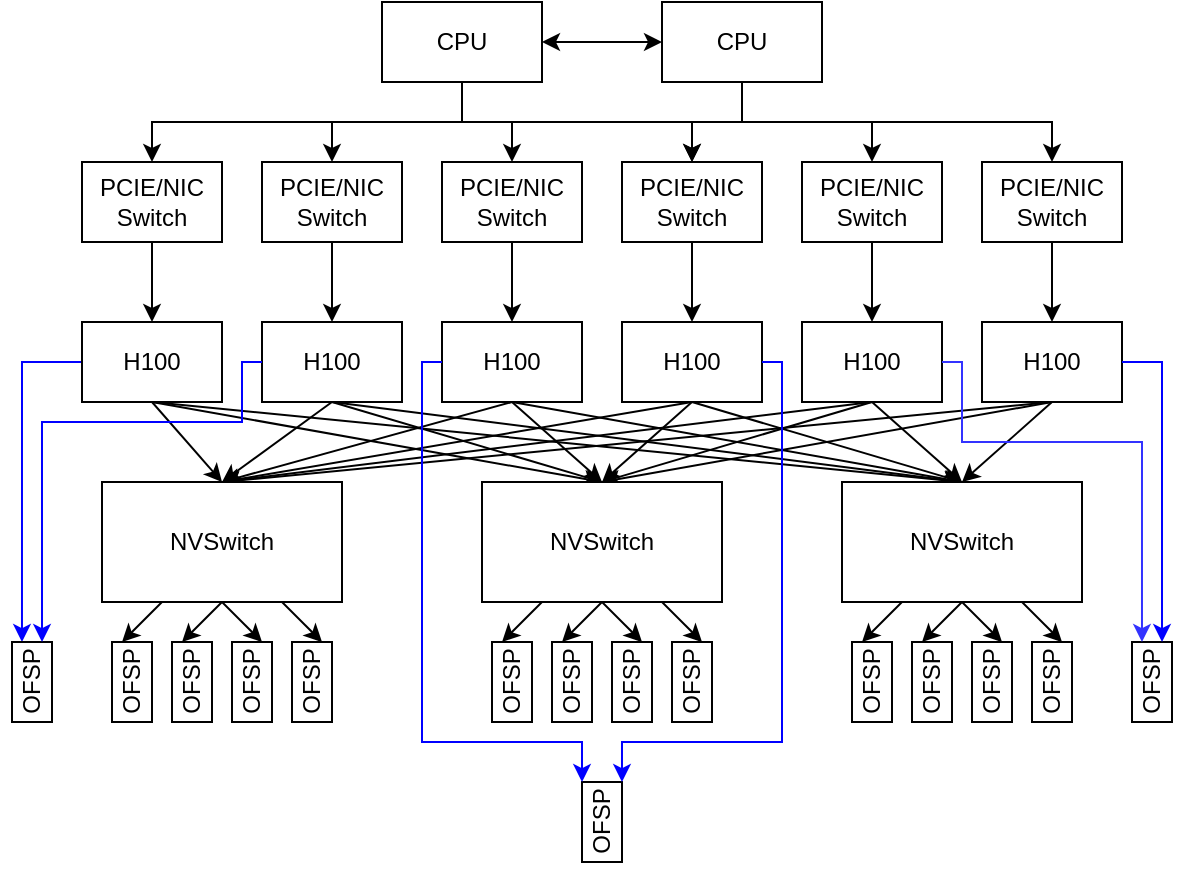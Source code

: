 <mxfile version="24.3.1" type="device">
  <diagram name="Page-1" id="qvo-rY45XQ5v4URndQzI">
    <mxGraphModel dx="1180" dy="452" grid="1" gridSize="10" guides="1" tooltips="1" connect="1" arrows="1" fold="1" page="1" pageScale="1" pageWidth="850" pageHeight="1100" math="0" shadow="0">
      <root>
        <mxCell id="0" />
        <mxCell id="1" parent="0" />
        <mxCell id="9zuOswauZrqL41sB7HYH-30" style="edgeStyle=orthogonalEdgeStyle;rounded=0;orthogonalLoop=1;jettySize=auto;html=1;exitX=1;exitY=0.5;exitDx=0;exitDy=0;startArrow=classic;startFill=1;" edge="1" parent="1" source="9zuOswauZrqL41sB7HYH-2" target="9zuOswauZrqL41sB7HYH-3">
          <mxGeometry relative="1" as="geometry" />
        </mxCell>
        <mxCell id="9zuOswauZrqL41sB7HYH-31" style="edgeStyle=orthogonalEdgeStyle;rounded=0;orthogonalLoop=1;jettySize=auto;html=1;exitX=0.5;exitY=1;exitDx=0;exitDy=0;entryX=0.5;entryY=0;entryDx=0;entryDy=0;" edge="1" parent="1" source="9zuOswauZrqL41sB7HYH-2" target="9zuOswauZrqL41sB7HYH-5">
          <mxGeometry relative="1" as="geometry" />
        </mxCell>
        <mxCell id="9zuOswauZrqL41sB7HYH-32" style="edgeStyle=orthogonalEdgeStyle;rounded=0;orthogonalLoop=1;jettySize=auto;html=1;exitX=0.5;exitY=1;exitDx=0;exitDy=0;entryX=0.5;entryY=0;entryDx=0;entryDy=0;" edge="1" parent="1" source="9zuOswauZrqL41sB7HYH-2" target="9zuOswauZrqL41sB7HYH-6">
          <mxGeometry relative="1" as="geometry" />
        </mxCell>
        <mxCell id="9zuOswauZrqL41sB7HYH-33" style="edgeStyle=orthogonalEdgeStyle;rounded=0;orthogonalLoop=1;jettySize=auto;html=1;exitX=0.5;exitY=1;exitDx=0;exitDy=0;entryX=0.5;entryY=0;entryDx=0;entryDy=0;" edge="1" parent="1" source="9zuOswauZrqL41sB7HYH-2" target="9zuOswauZrqL41sB7HYH-7">
          <mxGeometry relative="1" as="geometry" />
        </mxCell>
        <mxCell id="9zuOswauZrqL41sB7HYH-34" style="edgeStyle=orthogonalEdgeStyle;rounded=0;orthogonalLoop=1;jettySize=auto;html=1;exitX=0.5;exitY=1;exitDx=0;exitDy=0;entryX=0.5;entryY=0;entryDx=0;entryDy=0;" edge="1" parent="1" source="9zuOswauZrqL41sB7HYH-2" target="9zuOswauZrqL41sB7HYH-8">
          <mxGeometry relative="1" as="geometry" />
        </mxCell>
        <mxCell id="9zuOswauZrqL41sB7HYH-35" style="edgeStyle=orthogonalEdgeStyle;rounded=0;orthogonalLoop=1;jettySize=auto;html=1;exitX=0.5;exitY=1;exitDx=0;exitDy=0;entryX=0.5;entryY=0;entryDx=0;entryDy=0;" edge="1" parent="1" source="9zuOswauZrqL41sB7HYH-2" target="9zuOswauZrqL41sB7HYH-9">
          <mxGeometry relative="1" as="geometry" />
        </mxCell>
        <mxCell id="9zuOswauZrqL41sB7HYH-36" style="edgeStyle=orthogonalEdgeStyle;rounded=0;orthogonalLoop=1;jettySize=auto;html=1;exitX=0.5;exitY=1;exitDx=0;exitDy=0;entryX=0.5;entryY=0;entryDx=0;entryDy=0;" edge="1" parent="1" source="9zuOswauZrqL41sB7HYH-2" target="9zuOswauZrqL41sB7HYH-10">
          <mxGeometry relative="1" as="geometry" />
        </mxCell>
        <mxCell id="9zuOswauZrqL41sB7HYH-2" value="CPU" style="rounded=0;whiteSpace=wrap;html=1;" vertex="1" parent="1">
          <mxGeometry x="200" y="360" width="80" height="40" as="geometry" />
        </mxCell>
        <mxCell id="9zuOswauZrqL41sB7HYH-37" style="edgeStyle=orthogonalEdgeStyle;rounded=0;orthogonalLoop=1;jettySize=auto;html=1;exitX=0.5;exitY=1;exitDx=0;exitDy=0;entryX=0.5;entryY=0;entryDx=0;entryDy=0;" edge="1" parent="1" source="9zuOswauZrqL41sB7HYH-3" target="9zuOswauZrqL41sB7HYH-8">
          <mxGeometry relative="1" as="geometry" />
        </mxCell>
        <mxCell id="9zuOswauZrqL41sB7HYH-3" value="CPU" style="rounded=0;whiteSpace=wrap;html=1;" vertex="1" parent="1">
          <mxGeometry x="340" y="360" width="80" height="40" as="geometry" />
        </mxCell>
        <mxCell id="9zuOswauZrqL41sB7HYH-23" style="edgeStyle=orthogonalEdgeStyle;rounded=0;orthogonalLoop=1;jettySize=auto;html=1;exitX=0.5;exitY=1;exitDx=0;exitDy=0;entryX=0.5;entryY=0;entryDx=0;entryDy=0;" edge="1" parent="1" source="9zuOswauZrqL41sB7HYH-5" target="9zuOswauZrqL41sB7HYH-17">
          <mxGeometry relative="1" as="geometry" />
        </mxCell>
        <mxCell id="9zuOswauZrqL41sB7HYH-5" value="&lt;div&gt;PCIE/NIC&lt;/div&gt;&lt;div&gt;Switch&lt;br&gt;&lt;/div&gt;" style="rounded=0;whiteSpace=wrap;html=1;" vertex="1" parent="1">
          <mxGeometry x="50" y="440" width="70" height="40" as="geometry" />
        </mxCell>
        <mxCell id="9zuOswauZrqL41sB7HYH-24" style="edgeStyle=orthogonalEdgeStyle;rounded=0;orthogonalLoop=1;jettySize=auto;html=1;exitX=0.5;exitY=1;exitDx=0;exitDy=0;entryX=0.5;entryY=0;entryDx=0;entryDy=0;" edge="1" parent="1" source="9zuOswauZrqL41sB7HYH-6" target="9zuOswauZrqL41sB7HYH-18">
          <mxGeometry relative="1" as="geometry" />
        </mxCell>
        <mxCell id="9zuOswauZrqL41sB7HYH-6" value="&lt;div&gt;PCIE/NIC&lt;/div&gt;&lt;div&gt;Switch&lt;br&gt;&lt;/div&gt;" style="rounded=0;whiteSpace=wrap;html=1;" vertex="1" parent="1">
          <mxGeometry x="140" y="440" width="70" height="40" as="geometry" />
        </mxCell>
        <mxCell id="9zuOswauZrqL41sB7HYH-25" style="edgeStyle=orthogonalEdgeStyle;rounded=0;orthogonalLoop=1;jettySize=auto;html=1;exitX=0.5;exitY=1;exitDx=0;exitDy=0;entryX=0.5;entryY=0;entryDx=0;entryDy=0;" edge="1" parent="1" source="9zuOswauZrqL41sB7HYH-7" target="9zuOswauZrqL41sB7HYH-19">
          <mxGeometry relative="1" as="geometry" />
        </mxCell>
        <mxCell id="9zuOswauZrqL41sB7HYH-7" value="&lt;div&gt;PCIE/NIC&lt;/div&gt;&lt;div&gt;Switch&lt;br&gt;&lt;/div&gt;" style="rounded=0;whiteSpace=wrap;html=1;" vertex="1" parent="1">
          <mxGeometry x="230" y="440" width="70" height="40" as="geometry" />
        </mxCell>
        <mxCell id="9zuOswauZrqL41sB7HYH-26" style="edgeStyle=orthogonalEdgeStyle;rounded=0;orthogonalLoop=1;jettySize=auto;html=1;exitX=0.5;exitY=1;exitDx=0;exitDy=0;entryX=0.5;entryY=0;entryDx=0;entryDy=0;" edge="1" parent="1" source="9zuOswauZrqL41sB7HYH-8" target="9zuOswauZrqL41sB7HYH-20">
          <mxGeometry relative="1" as="geometry" />
        </mxCell>
        <mxCell id="9zuOswauZrqL41sB7HYH-8" value="&lt;div&gt;PCIE/NIC&lt;/div&gt;&lt;div&gt;Switch&lt;br&gt;&lt;/div&gt;" style="rounded=0;whiteSpace=wrap;html=1;" vertex="1" parent="1">
          <mxGeometry x="320" y="440" width="70" height="40" as="geometry" />
        </mxCell>
        <mxCell id="9zuOswauZrqL41sB7HYH-28" style="edgeStyle=orthogonalEdgeStyle;rounded=0;orthogonalLoop=1;jettySize=auto;html=1;exitX=0.5;exitY=1;exitDx=0;exitDy=0;entryX=0.5;entryY=0;entryDx=0;entryDy=0;" edge="1" parent="1" source="9zuOswauZrqL41sB7HYH-9" target="9zuOswauZrqL41sB7HYH-21">
          <mxGeometry relative="1" as="geometry" />
        </mxCell>
        <mxCell id="9zuOswauZrqL41sB7HYH-9" value="&lt;div&gt;PCIE/NIC&lt;/div&gt;&lt;div&gt;Switch&lt;br&gt;&lt;/div&gt;" style="rounded=0;whiteSpace=wrap;html=1;" vertex="1" parent="1">
          <mxGeometry x="410" y="440" width="70" height="40" as="geometry" />
        </mxCell>
        <mxCell id="9zuOswauZrqL41sB7HYH-29" style="edgeStyle=orthogonalEdgeStyle;rounded=0;orthogonalLoop=1;jettySize=auto;html=1;exitX=0.5;exitY=1;exitDx=0;exitDy=0;entryX=0.5;entryY=0;entryDx=0;entryDy=0;" edge="1" parent="1" source="9zuOswauZrqL41sB7HYH-10" target="9zuOswauZrqL41sB7HYH-22">
          <mxGeometry relative="1" as="geometry" />
        </mxCell>
        <mxCell id="9zuOswauZrqL41sB7HYH-10" value="&lt;div&gt;PCIE/NIC&lt;/div&gt;&lt;div&gt;Switch&lt;br&gt;&lt;/div&gt;" style="rounded=0;whiteSpace=wrap;html=1;" vertex="1" parent="1">
          <mxGeometry x="500" y="440" width="70" height="40" as="geometry" />
        </mxCell>
        <mxCell id="9zuOswauZrqL41sB7HYH-43" style="rounded=0;orthogonalLoop=1;jettySize=auto;html=1;exitX=0.5;exitY=1;exitDx=0;exitDy=0;entryX=0.5;entryY=0;entryDx=0;entryDy=0;" edge="1" parent="1" source="9zuOswauZrqL41sB7HYH-17" target="9zuOswauZrqL41sB7HYH-38">
          <mxGeometry relative="1" as="geometry" />
        </mxCell>
        <mxCell id="9zuOswauZrqL41sB7HYH-44" style="rounded=0;orthogonalLoop=1;jettySize=auto;html=1;exitX=0.5;exitY=1;exitDx=0;exitDy=0;entryX=0.5;entryY=0;entryDx=0;entryDy=0;" edge="1" parent="1" source="9zuOswauZrqL41sB7HYH-17" target="9zuOswauZrqL41sB7HYH-42">
          <mxGeometry relative="1" as="geometry" />
        </mxCell>
        <mxCell id="9zuOswauZrqL41sB7HYH-45" style="rounded=0;orthogonalLoop=1;jettySize=auto;html=1;exitX=0.5;exitY=1;exitDx=0;exitDy=0;entryX=0.5;entryY=0;entryDx=0;entryDy=0;" edge="1" parent="1" source="9zuOswauZrqL41sB7HYH-17" target="9zuOswauZrqL41sB7HYH-41">
          <mxGeometry relative="1" as="geometry" />
        </mxCell>
        <mxCell id="9zuOswauZrqL41sB7HYH-85" style="edgeStyle=orthogonalEdgeStyle;rounded=0;orthogonalLoop=1;jettySize=auto;html=1;exitX=0;exitY=0.5;exitDx=0;exitDy=0;entryX=0.833;entryY=0.333;entryDx=0;entryDy=0;entryPerimeter=0;strokeColor=#0000FF;" edge="1" parent="1" source="9zuOswauZrqL41sB7HYH-17" target="9zuOswauZrqL41sB7HYH-62">
          <mxGeometry relative="1" as="geometry" />
        </mxCell>
        <mxCell id="9zuOswauZrqL41sB7HYH-17" value="H100" style="rounded=0;whiteSpace=wrap;html=1;" vertex="1" parent="1">
          <mxGeometry x="50" y="520" width="70" height="40" as="geometry" />
        </mxCell>
        <mxCell id="9zuOswauZrqL41sB7HYH-46" style="edgeStyle=none;rounded=0;orthogonalLoop=1;jettySize=auto;html=1;exitX=0.5;exitY=1;exitDx=0;exitDy=0;entryX=0.5;entryY=0;entryDx=0;entryDy=0;" edge="1" parent="1" source="9zuOswauZrqL41sB7HYH-18" target="9zuOswauZrqL41sB7HYH-42">
          <mxGeometry relative="1" as="geometry" />
        </mxCell>
        <mxCell id="9zuOswauZrqL41sB7HYH-47" style="edgeStyle=none;rounded=0;orthogonalLoop=1;jettySize=auto;html=1;exitX=0.5;exitY=1;exitDx=0;exitDy=0;entryX=0.5;entryY=0;entryDx=0;entryDy=0;" edge="1" parent="1" source="9zuOswauZrqL41sB7HYH-18" target="9zuOswauZrqL41sB7HYH-38">
          <mxGeometry relative="1" as="geometry" />
        </mxCell>
        <mxCell id="9zuOswauZrqL41sB7HYH-48" style="edgeStyle=none;rounded=0;orthogonalLoop=1;jettySize=auto;html=1;exitX=0.5;exitY=1;exitDx=0;exitDy=0;entryX=0.5;entryY=0;entryDx=0;entryDy=0;" edge="1" parent="1" source="9zuOswauZrqL41sB7HYH-18" target="9zuOswauZrqL41sB7HYH-41">
          <mxGeometry relative="1" as="geometry" />
        </mxCell>
        <mxCell id="9zuOswauZrqL41sB7HYH-18" value="H100" style="rounded=0;whiteSpace=wrap;html=1;" vertex="1" parent="1">
          <mxGeometry x="140" y="520" width="70" height="40" as="geometry" />
        </mxCell>
        <mxCell id="9zuOswauZrqL41sB7HYH-49" style="edgeStyle=none;rounded=0;orthogonalLoop=1;jettySize=auto;html=1;exitX=0.5;exitY=1;exitDx=0;exitDy=0;entryX=0.5;entryY=0;entryDx=0;entryDy=0;" edge="1" parent="1" source="9zuOswauZrqL41sB7HYH-19" target="9zuOswauZrqL41sB7HYH-42">
          <mxGeometry relative="1" as="geometry" />
        </mxCell>
        <mxCell id="9zuOswauZrqL41sB7HYH-50" style="edgeStyle=none;rounded=0;orthogonalLoop=1;jettySize=auto;html=1;exitX=0.5;exitY=1;exitDx=0;exitDy=0;entryX=0.5;entryY=0;entryDx=0;entryDy=0;" edge="1" parent="1" source="9zuOswauZrqL41sB7HYH-19" target="9zuOswauZrqL41sB7HYH-38">
          <mxGeometry relative="1" as="geometry" />
        </mxCell>
        <mxCell id="9zuOswauZrqL41sB7HYH-51" style="edgeStyle=none;rounded=0;orthogonalLoop=1;jettySize=auto;html=1;exitX=0.5;exitY=1;exitDx=0;exitDy=0;entryX=0.5;entryY=0;entryDx=0;entryDy=0;" edge="1" parent="1" source="9zuOswauZrqL41sB7HYH-19" target="9zuOswauZrqL41sB7HYH-41">
          <mxGeometry relative="1" as="geometry" />
        </mxCell>
        <mxCell id="9zuOswauZrqL41sB7HYH-19" value="H100" style="rounded=0;whiteSpace=wrap;html=1;" vertex="1" parent="1">
          <mxGeometry x="230" y="520" width="70" height="40" as="geometry" />
        </mxCell>
        <mxCell id="9zuOswauZrqL41sB7HYH-52" style="edgeStyle=none;rounded=0;orthogonalLoop=1;jettySize=auto;html=1;exitX=0.5;exitY=1;exitDx=0;exitDy=0;" edge="1" parent="1" source="9zuOswauZrqL41sB7HYH-20">
          <mxGeometry relative="1" as="geometry">
            <mxPoint x="120" y="600" as="targetPoint" />
          </mxGeometry>
        </mxCell>
        <mxCell id="9zuOswauZrqL41sB7HYH-53" style="edgeStyle=none;rounded=0;orthogonalLoop=1;jettySize=auto;html=1;exitX=0.5;exitY=1;exitDx=0;exitDy=0;entryX=0.5;entryY=0;entryDx=0;entryDy=0;" edge="1" parent="1" source="9zuOswauZrqL41sB7HYH-20" target="9zuOswauZrqL41sB7HYH-38">
          <mxGeometry relative="1" as="geometry" />
        </mxCell>
        <mxCell id="9zuOswauZrqL41sB7HYH-54" style="edgeStyle=none;rounded=0;orthogonalLoop=1;jettySize=auto;html=1;exitX=0.5;exitY=1;exitDx=0;exitDy=0;entryX=0.5;entryY=0;entryDx=0;entryDy=0;" edge="1" parent="1" source="9zuOswauZrqL41sB7HYH-20" target="9zuOswauZrqL41sB7HYH-41">
          <mxGeometry relative="1" as="geometry" />
        </mxCell>
        <mxCell id="9zuOswauZrqL41sB7HYH-20" value="H100" style="rounded=0;whiteSpace=wrap;html=1;" vertex="1" parent="1">
          <mxGeometry x="320" y="520" width="70" height="40" as="geometry" />
        </mxCell>
        <mxCell id="9zuOswauZrqL41sB7HYH-55" style="edgeStyle=none;rounded=0;orthogonalLoop=1;jettySize=auto;html=1;exitX=0.5;exitY=1;exitDx=0;exitDy=0;entryX=0.5;entryY=0;entryDx=0;entryDy=0;" edge="1" parent="1" source="9zuOswauZrqL41sB7HYH-21" target="9zuOswauZrqL41sB7HYH-42">
          <mxGeometry relative="1" as="geometry" />
        </mxCell>
        <mxCell id="9zuOswauZrqL41sB7HYH-56" style="edgeStyle=none;rounded=0;orthogonalLoop=1;jettySize=auto;html=1;exitX=0.5;exitY=1;exitDx=0;exitDy=0;entryX=0.5;entryY=0;entryDx=0;entryDy=0;" edge="1" parent="1" source="9zuOswauZrqL41sB7HYH-21" target="9zuOswauZrqL41sB7HYH-38">
          <mxGeometry relative="1" as="geometry" />
        </mxCell>
        <mxCell id="9zuOswauZrqL41sB7HYH-57" style="edgeStyle=none;rounded=0;orthogonalLoop=1;jettySize=auto;html=1;exitX=0.5;exitY=1;exitDx=0;exitDy=0;entryX=0.5;entryY=0;entryDx=0;entryDy=0;" edge="1" parent="1" source="9zuOswauZrqL41sB7HYH-21" target="9zuOswauZrqL41sB7HYH-41">
          <mxGeometry relative="1" as="geometry" />
        </mxCell>
        <mxCell id="9zuOswauZrqL41sB7HYH-21" value="H100" style="rounded=0;whiteSpace=wrap;html=1;" vertex="1" parent="1">
          <mxGeometry x="410" y="520" width="70" height="40" as="geometry" />
        </mxCell>
        <mxCell id="9zuOswauZrqL41sB7HYH-58" style="edgeStyle=none;rounded=0;orthogonalLoop=1;jettySize=auto;html=1;exitX=0.5;exitY=1;exitDx=0;exitDy=0;entryX=0.5;entryY=0;entryDx=0;entryDy=0;" edge="1" parent="1" source="9zuOswauZrqL41sB7HYH-22" target="9zuOswauZrqL41sB7HYH-42">
          <mxGeometry relative="1" as="geometry" />
        </mxCell>
        <mxCell id="9zuOswauZrqL41sB7HYH-59" style="edgeStyle=none;rounded=0;orthogonalLoop=1;jettySize=auto;html=1;exitX=0.5;exitY=1;exitDx=0;exitDy=0;entryX=0.5;entryY=0;entryDx=0;entryDy=0;" edge="1" parent="1" source="9zuOswauZrqL41sB7HYH-22" target="9zuOswauZrqL41sB7HYH-38">
          <mxGeometry relative="1" as="geometry" />
        </mxCell>
        <mxCell id="9zuOswauZrqL41sB7HYH-60" style="edgeStyle=none;rounded=0;orthogonalLoop=1;jettySize=auto;html=1;exitX=0.5;exitY=1;exitDx=0;exitDy=0;entryX=0.5;entryY=0;entryDx=0;entryDy=0;" edge="1" parent="1" source="9zuOswauZrqL41sB7HYH-22" target="9zuOswauZrqL41sB7HYH-41">
          <mxGeometry relative="1" as="geometry" />
        </mxCell>
        <mxCell id="9zuOswauZrqL41sB7HYH-22" value="H100" style="rounded=0;whiteSpace=wrap;html=1;" vertex="1" parent="1">
          <mxGeometry x="500" y="520" width="70" height="40" as="geometry" />
        </mxCell>
        <mxCell id="9zuOswauZrqL41sB7HYH-38" value="NVSwitch" style="rounded=0;whiteSpace=wrap;html=1;" vertex="1" parent="1">
          <mxGeometry x="250" y="600" width="120" height="60" as="geometry" />
        </mxCell>
        <mxCell id="9zuOswauZrqL41sB7HYH-41" value="NVSwitch" style="rounded=0;whiteSpace=wrap;html=1;" vertex="1" parent="1">
          <mxGeometry x="430" y="600" width="120" height="60" as="geometry" />
        </mxCell>
        <mxCell id="9zuOswauZrqL41sB7HYH-42" value="NVSwitch" style="rounded=0;whiteSpace=wrap;html=1;" vertex="1" parent="1">
          <mxGeometry x="60" y="600" width="120" height="60" as="geometry" />
        </mxCell>
        <mxCell id="9zuOswauZrqL41sB7HYH-75" value="" style="group" vertex="1" connectable="0" parent="1">
          <mxGeometry x="10" y="670" width="30" height="60" as="geometry" />
        </mxCell>
        <mxCell id="9zuOswauZrqL41sB7HYH-61" value="" style="rounded=0;whiteSpace=wrap;html=1;direction=east;" vertex="1" parent="9zuOswauZrqL41sB7HYH-75">
          <mxGeometry x="5" y="10" width="20" height="40" as="geometry" />
        </mxCell>
        <mxCell id="9zuOswauZrqL41sB7HYH-62" value="OFSP" style="text;html=1;align=center;verticalAlign=middle;resizable=0;points=[];autosize=1;strokeColor=none;fillColor=none;rotation=-90;container=0;" vertex="1" parent="9zuOswauZrqL41sB7HYH-75">
          <mxGeometry x="-15" y="15" width="60" height="30" as="geometry" />
        </mxCell>
        <mxCell id="9zuOswauZrqL41sB7HYH-76" value="" style="group" vertex="1" connectable="0" parent="1">
          <mxGeometry x="490" y="670" width="30" height="60" as="geometry" />
        </mxCell>
        <mxCell id="9zuOswauZrqL41sB7HYH-77" value="" style="rounded=0;whiteSpace=wrap;html=1;direction=east;" vertex="1" parent="9zuOswauZrqL41sB7HYH-76">
          <mxGeometry x="5" y="10" width="20" height="40" as="geometry" />
        </mxCell>
        <mxCell id="9zuOswauZrqL41sB7HYH-78" value="OFSP" style="text;html=1;align=center;verticalAlign=middle;resizable=0;points=[];autosize=1;strokeColor=none;fillColor=none;rotation=-90;container=1;" vertex="1" parent="9zuOswauZrqL41sB7HYH-76">
          <mxGeometry x="-15" y="15" width="60" height="30" as="geometry" />
        </mxCell>
        <mxCell id="9zuOswauZrqL41sB7HYH-79" value="" style="group" vertex="1" connectable="0" parent="1">
          <mxGeometry x="280" y="670" width="30" height="60" as="geometry" />
        </mxCell>
        <mxCell id="9zuOswauZrqL41sB7HYH-80" value="" style="rounded=0;whiteSpace=wrap;html=1;direction=east;" vertex="1" parent="9zuOswauZrqL41sB7HYH-79">
          <mxGeometry x="5" y="10" width="20" height="40" as="geometry" />
        </mxCell>
        <mxCell id="9zuOswauZrqL41sB7HYH-81" value="OFSP" style="text;html=1;align=center;verticalAlign=middle;resizable=0;points=[];autosize=1;strokeColor=none;fillColor=none;rotation=-90;container=1;" vertex="1" parent="9zuOswauZrqL41sB7HYH-79">
          <mxGeometry x="-15" y="15" width="60" height="30" as="geometry" />
        </mxCell>
        <mxCell id="9zuOswauZrqL41sB7HYH-82" value="" style="group" vertex="1" connectable="0" parent="1">
          <mxGeometry x="310" y="670" width="30" height="60" as="geometry" />
        </mxCell>
        <mxCell id="9zuOswauZrqL41sB7HYH-83" value="" style="rounded=0;whiteSpace=wrap;html=1;direction=east;" vertex="1" parent="9zuOswauZrqL41sB7HYH-82">
          <mxGeometry x="5" y="10" width="20" height="40" as="geometry" />
        </mxCell>
        <mxCell id="9zuOswauZrqL41sB7HYH-84" value="OFSP" style="text;html=1;align=center;verticalAlign=middle;resizable=0;points=[];autosize=1;strokeColor=none;fillColor=none;rotation=-90;container=1;" vertex="1" parent="9zuOswauZrqL41sB7HYH-82">
          <mxGeometry x="-15" y="15" width="60" height="30" as="geometry" />
        </mxCell>
        <mxCell id="9zuOswauZrqL41sB7HYH-86" style="edgeStyle=orthogonalEdgeStyle;rounded=0;orthogonalLoop=1;jettySize=auto;html=1;exitX=0;exitY=0.5;exitDx=0;exitDy=0;entryX=0.833;entryY=0.667;entryDx=0;entryDy=0;entryPerimeter=0;strokeColor=#0000FF;" edge="1" parent="1" source="9zuOswauZrqL41sB7HYH-18" target="9zuOswauZrqL41sB7HYH-62">
          <mxGeometry relative="1" as="geometry">
            <Array as="points">
              <mxPoint x="130" y="540" />
              <mxPoint x="130" y="570" />
              <mxPoint x="30" y="570" />
            </Array>
          </mxGeometry>
        </mxCell>
        <mxCell id="9zuOswauZrqL41sB7HYH-87" value="" style="group" vertex="1" connectable="0" parent="1">
          <mxGeometry x="250" y="670" width="30" height="60" as="geometry" />
        </mxCell>
        <mxCell id="9zuOswauZrqL41sB7HYH-88" value="" style="rounded=0;whiteSpace=wrap;html=1;direction=east;" vertex="1" parent="9zuOswauZrqL41sB7HYH-87">
          <mxGeometry x="5" y="10" width="20" height="40" as="geometry" />
        </mxCell>
        <mxCell id="9zuOswauZrqL41sB7HYH-89" value="OFSP" style="text;html=1;align=center;verticalAlign=middle;resizable=0;points=[];autosize=1;strokeColor=none;fillColor=none;rotation=-90;container=1;" vertex="1" parent="9zuOswauZrqL41sB7HYH-87">
          <mxGeometry x="-15" y="15" width="60" height="30" as="geometry" />
        </mxCell>
        <mxCell id="9zuOswauZrqL41sB7HYH-90" value="" style="group" vertex="1" connectable="0" parent="1">
          <mxGeometry x="340" y="670" width="30" height="60" as="geometry" />
        </mxCell>
        <mxCell id="9zuOswauZrqL41sB7HYH-91" value="" style="rounded=0;whiteSpace=wrap;html=1;direction=east;" vertex="1" parent="9zuOswauZrqL41sB7HYH-90">
          <mxGeometry x="5" y="10" width="20" height="40" as="geometry" />
        </mxCell>
        <mxCell id="9zuOswauZrqL41sB7HYH-92" value="OFSP" style="text;html=1;align=center;verticalAlign=middle;resizable=0;points=[];autosize=1;strokeColor=none;fillColor=none;rotation=-90;container=1;" vertex="1" parent="9zuOswauZrqL41sB7HYH-90">
          <mxGeometry x="-15" y="15" width="60" height="30" as="geometry" />
        </mxCell>
        <mxCell id="9zuOswauZrqL41sB7HYH-93" value="" style="group" vertex="1" connectable="0" parent="1">
          <mxGeometry x="430" y="670" width="30" height="60" as="geometry" />
        </mxCell>
        <mxCell id="9zuOswauZrqL41sB7HYH-94" value="" style="rounded=0;whiteSpace=wrap;html=1;direction=east;" vertex="1" parent="9zuOswauZrqL41sB7HYH-93">
          <mxGeometry x="5" y="10" width="20" height="40" as="geometry" />
        </mxCell>
        <mxCell id="9zuOswauZrqL41sB7HYH-95" value="OFSP" style="text;html=1;align=center;verticalAlign=middle;resizable=0;points=[];autosize=1;strokeColor=none;fillColor=none;rotation=-90;container=1;" vertex="1" parent="9zuOswauZrqL41sB7HYH-93">
          <mxGeometry x="-15" y="15" width="60" height="30" as="geometry" />
        </mxCell>
        <mxCell id="9zuOswauZrqL41sB7HYH-96" value="" style="group" vertex="1" connectable="0" parent="1">
          <mxGeometry x="460" y="670" width="30" height="60" as="geometry" />
        </mxCell>
        <mxCell id="9zuOswauZrqL41sB7HYH-97" value="" style="rounded=0;whiteSpace=wrap;html=1;direction=east;" vertex="1" parent="9zuOswauZrqL41sB7HYH-96">
          <mxGeometry x="5" y="10" width="20" height="40" as="geometry" />
        </mxCell>
        <mxCell id="9zuOswauZrqL41sB7HYH-98" value="OFSP" style="text;html=1;align=center;verticalAlign=middle;resizable=0;points=[];autosize=1;strokeColor=none;fillColor=none;rotation=-90;container=1;" vertex="1" parent="9zuOswauZrqL41sB7HYH-96">
          <mxGeometry x="-15" y="15" width="60" height="30" as="geometry" />
        </mxCell>
        <mxCell id="9zuOswauZrqL41sB7HYH-99" value="" style="group" vertex="1" connectable="0" parent="1">
          <mxGeometry x="520" y="670" width="30" height="60" as="geometry" />
        </mxCell>
        <mxCell id="9zuOswauZrqL41sB7HYH-100" value="" style="rounded=0;whiteSpace=wrap;html=1;direction=east;" vertex="1" parent="9zuOswauZrqL41sB7HYH-99">
          <mxGeometry x="5" y="10" width="20" height="40" as="geometry" />
        </mxCell>
        <mxCell id="9zuOswauZrqL41sB7HYH-101" value="OFSP" style="text;html=1;align=center;verticalAlign=middle;resizable=0;points=[];autosize=1;strokeColor=none;fillColor=none;rotation=-90;container=1;" vertex="1" parent="9zuOswauZrqL41sB7HYH-99">
          <mxGeometry x="-15" y="15" width="60" height="30" as="geometry" />
        </mxCell>
        <mxCell id="9zuOswauZrqL41sB7HYH-102" value="" style="group" vertex="1" connectable="0" parent="1">
          <mxGeometry x="60" y="670" width="30" height="60" as="geometry" />
        </mxCell>
        <mxCell id="9zuOswauZrqL41sB7HYH-103" value="" style="rounded=0;whiteSpace=wrap;html=1;direction=east;" vertex="1" parent="9zuOswauZrqL41sB7HYH-102">
          <mxGeometry x="5" y="10" width="20" height="40" as="geometry" />
        </mxCell>
        <mxCell id="9zuOswauZrqL41sB7HYH-104" value="OFSP" style="text;html=1;align=center;verticalAlign=middle;resizable=0;points=[];autosize=1;strokeColor=none;fillColor=none;rotation=-90;container=1;" vertex="1" parent="9zuOswauZrqL41sB7HYH-102">
          <mxGeometry x="-15" y="15" width="60" height="30" as="geometry" />
        </mxCell>
        <mxCell id="9zuOswauZrqL41sB7HYH-105" value="" style="group" vertex="1" connectable="0" parent="1">
          <mxGeometry x="90" y="670" width="30" height="60" as="geometry" />
        </mxCell>
        <mxCell id="9zuOswauZrqL41sB7HYH-106" value="" style="rounded=0;whiteSpace=wrap;html=1;direction=east;" vertex="1" parent="9zuOswauZrqL41sB7HYH-105">
          <mxGeometry x="5" y="10" width="20" height="40" as="geometry" />
        </mxCell>
        <mxCell id="9zuOswauZrqL41sB7HYH-107" value="OFSP" style="text;html=1;align=center;verticalAlign=middle;resizable=0;points=[];autosize=1;strokeColor=none;fillColor=none;rotation=-90;container=1;" vertex="1" parent="9zuOswauZrqL41sB7HYH-105">
          <mxGeometry x="-15" y="15" width="60" height="30" as="geometry" />
        </mxCell>
        <mxCell id="9zuOswauZrqL41sB7HYH-108" value="" style="group" vertex="1" connectable="0" parent="1">
          <mxGeometry x="120" y="670" width="30" height="60" as="geometry" />
        </mxCell>
        <mxCell id="9zuOswauZrqL41sB7HYH-109" value="" style="rounded=0;whiteSpace=wrap;html=1;direction=east;" vertex="1" parent="9zuOswauZrqL41sB7HYH-108">
          <mxGeometry x="5" y="10" width="20" height="40" as="geometry" />
        </mxCell>
        <mxCell id="9zuOswauZrqL41sB7HYH-110" value="OFSP" style="text;html=1;align=center;verticalAlign=middle;resizable=0;points=[];autosize=1;strokeColor=none;fillColor=none;rotation=-90;container=1;" vertex="1" parent="9zuOswauZrqL41sB7HYH-108">
          <mxGeometry x="-15" y="15" width="60" height="30" as="geometry" />
        </mxCell>
        <mxCell id="9zuOswauZrqL41sB7HYH-111" value="" style="group" vertex="1" connectable="0" parent="1">
          <mxGeometry x="150" y="670" width="30" height="60" as="geometry" />
        </mxCell>
        <mxCell id="9zuOswauZrqL41sB7HYH-112" value="" style="rounded=0;whiteSpace=wrap;html=1;direction=east;" vertex="1" parent="9zuOswauZrqL41sB7HYH-111">
          <mxGeometry x="5" y="10" width="20" height="40" as="geometry" />
        </mxCell>
        <mxCell id="9zuOswauZrqL41sB7HYH-113" value="OFSP" style="text;html=1;align=center;verticalAlign=middle;resizable=0;points=[];autosize=1;strokeColor=none;fillColor=none;rotation=-90;container=1;" vertex="1" parent="9zuOswauZrqL41sB7HYH-111">
          <mxGeometry x="-15" y="15" width="60" height="30" as="geometry" />
        </mxCell>
        <mxCell id="9zuOswauZrqL41sB7HYH-114" value="" style="group" vertex="1" connectable="0" parent="1">
          <mxGeometry x="570" y="670" width="30" height="60" as="geometry" />
        </mxCell>
        <mxCell id="9zuOswauZrqL41sB7HYH-115" value="" style="rounded=0;whiteSpace=wrap;html=1;direction=east;" vertex="1" parent="9zuOswauZrqL41sB7HYH-114">
          <mxGeometry x="5" y="10" width="20" height="40" as="geometry" />
        </mxCell>
        <mxCell id="9zuOswauZrqL41sB7HYH-116" value="OFSP" style="text;html=1;align=center;verticalAlign=middle;resizable=0;points=[];autosize=1;strokeColor=none;fillColor=none;rotation=-90;container=1;" vertex="1" parent="9zuOswauZrqL41sB7HYH-114">
          <mxGeometry x="-15" y="15" width="60" height="30" as="geometry" />
        </mxCell>
        <mxCell id="9zuOswauZrqL41sB7HYH-117" style="edgeStyle=orthogonalEdgeStyle;rounded=0;orthogonalLoop=1;jettySize=auto;html=1;exitX=1;exitY=0.5;exitDx=0;exitDy=0;entryX=0.833;entryY=0.667;entryDx=0;entryDy=0;entryPerimeter=0;strokeColor=#0000FF;" edge="1" parent="1" source="9zuOswauZrqL41sB7HYH-22" target="9zuOswauZrqL41sB7HYH-116">
          <mxGeometry relative="1" as="geometry" />
        </mxCell>
        <mxCell id="9zuOswauZrqL41sB7HYH-118" style="edgeStyle=orthogonalEdgeStyle;rounded=0;orthogonalLoop=1;jettySize=auto;html=1;exitX=1;exitY=0.5;exitDx=0;exitDy=0;entryX=0.833;entryY=0.333;entryDx=0;entryDy=0;entryPerimeter=0;strokeColor=#3333FF;" edge="1" parent="1" source="9zuOswauZrqL41sB7HYH-21" target="9zuOswauZrqL41sB7HYH-116">
          <mxGeometry relative="1" as="geometry">
            <Array as="points">
              <mxPoint x="490" y="540" />
              <mxPoint x="490" y="580" />
              <mxPoint x="580" y="580" />
            </Array>
          </mxGeometry>
        </mxCell>
        <mxCell id="9zuOswauZrqL41sB7HYH-119" value="" style="group" vertex="1" connectable="0" parent="1">
          <mxGeometry x="295" y="740" width="30" height="60" as="geometry" />
        </mxCell>
        <mxCell id="9zuOswauZrqL41sB7HYH-120" value="" style="rounded=0;whiteSpace=wrap;html=1;direction=east;" vertex="1" parent="9zuOswauZrqL41sB7HYH-119">
          <mxGeometry x="5" y="10" width="20" height="40" as="geometry" />
        </mxCell>
        <mxCell id="9zuOswauZrqL41sB7HYH-121" value="OFSP" style="text;html=1;align=center;verticalAlign=middle;resizable=0;points=[];autosize=1;strokeColor=none;fillColor=none;rotation=-90;container=1;" vertex="1" parent="9zuOswauZrqL41sB7HYH-119">
          <mxGeometry x="-15" y="15" width="60" height="30" as="geometry" />
        </mxCell>
        <mxCell id="9zuOswauZrqL41sB7HYH-122" style="edgeStyle=orthogonalEdgeStyle;rounded=0;orthogonalLoop=1;jettySize=auto;html=1;exitX=0;exitY=0.5;exitDx=0;exitDy=0;entryX=0.833;entryY=0.167;entryDx=0;entryDy=0;entryPerimeter=0;strokeColor=#0000FF;" edge="1" parent="1" source="9zuOswauZrqL41sB7HYH-19" target="9zuOswauZrqL41sB7HYH-121">
          <mxGeometry relative="1" as="geometry">
            <Array as="points">
              <mxPoint x="220" y="540" />
              <mxPoint x="220" y="730" />
              <mxPoint x="300" y="730" />
            </Array>
          </mxGeometry>
        </mxCell>
        <mxCell id="9zuOswauZrqL41sB7HYH-123" style="edgeStyle=orthogonalEdgeStyle;rounded=0;orthogonalLoop=1;jettySize=auto;html=1;exitX=1;exitY=0.5;exitDx=0;exitDy=0;entryX=0.833;entryY=0.833;entryDx=0;entryDy=0;entryPerimeter=0;strokeColor=#0000FF;" edge="1" parent="1" source="9zuOswauZrqL41sB7HYH-20" target="9zuOswauZrqL41sB7HYH-121">
          <mxGeometry relative="1" as="geometry">
            <Array as="points">
              <mxPoint x="400" y="540" />
              <mxPoint x="400" y="730" />
              <mxPoint x="320" y="730" />
            </Array>
          </mxGeometry>
        </mxCell>
        <mxCell id="9zuOswauZrqL41sB7HYH-124" style="edgeStyle=none;rounded=0;orthogonalLoop=1;jettySize=auto;html=1;exitX=0.25;exitY=1;exitDx=0;exitDy=0;entryX=0.833;entryY=0.333;entryDx=0;entryDy=0;entryPerimeter=0;" edge="1" parent="1" source="9zuOswauZrqL41sB7HYH-41" target="9zuOswauZrqL41sB7HYH-95">
          <mxGeometry relative="1" as="geometry" />
        </mxCell>
        <mxCell id="9zuOswauZrqL41sB7HYH-125" style="edgeStyle=none;rounded=0;orthogonalLoop=1;jettySize=auto;html=1;exitX=0.5;exitY=1;exitDx=0;exitDy=0;entryX=0.833;entryY=0.333;entryDx=0;entryDy=0;entryPerimeter=0;" edge="1" parent="1" source="9zuOswauZrqL41sB7HYH-41" target="9zuOswauZrqL41sB7HYH-98">
          <mxGeometry relative="1" as="geometry" />
        </mxCell>
        <mxCell id="9zuOswauZrqL41sB7HYH-126" style="edgeStyle=none;rounded=0;orthogonalLoop=1;jettySize=auto;html=1;exitX=0.5;exitY=1;exitDx=0;exitDy=0;entryX=0.833;entryY=0.667;entryDx=0;entryDy=0;entryPerimeter=0;" edge="1" parent="1" source="9zuOswauZrqL41sB7HYH-41" target="9zuOswauZrqL41sB7HYH-78">
          <mxGeometry relative="1" as="geometry" />
        </mxCell>
        <mxCell id="9zuOswauZrqL41sB7HYH-127" style="edgeStyle=none;rounded=0;orthogonalLoop=1;jettySize=auto;html=1;exitX=0.75;exitY=1;exitDx=0;exitDy=0;entryX=0.833;entryY=0.667;entryDx=0;entryDy=0;entryPerimeter=0;" edge="1" parent="1" source="9zuOswauZrqL41sB7HYH-41" target="9zuOswauZrqL41sB7HYH-101">
          <mxGeometry relative="1" as="geometry" />
        </mxCell>
        <mxCell id="9zuOswauZrqL41sB7HYH-128" style="edgeStyle=none;rounded=0;orthogonalLoop=1;jettySize=auto;html=1;exitX=0.5;exitY=1;exitDx=0;exitDy=0;entryX=0.833;entryY=0.333;entryDx=0;entryDy=0;entryPerimeter=0;" edge="1" parent="1" source="9zuOswauZrqL41sB7HYH-42" target="9zuOswauZrqL41sB7HYH-107">
          <mxGeometry relative="1" as="geometry" />
        </mxCell>
        <mxCell id="9zuOswauZrqL41sB7HYH-129" style="edgeStyle=none;rounded=0;orthogonalLoop=1;jettySize=auto;html=1;exitX=0.5;exitY=1;exitDx=0;exitDy=0;entryX=0.833;entryY=0.667;entryDx=0;entryDy=0;entryPerimeter=0;" edge="1" parent="1" source="9zuOswauZrqL41sB7HYH-42" target="9zuOswauZrqL41sB7HYH-110">
          <mxGeometry relative="1" as="geometry" />
        </mxCell>
        <mxCell id="9zuOswauZrqL41sB7HYH-130" style="edgeStyle=none;rounded=0;orthogonalLoop=1;jettySize=auto;html=1;exitX=0.25;exitY=1;exitDx=0;exitDy=0;entryX=0.833;entryY=0.333;entryDx=0;entryDy=0;entryPerimeter=0;" edge="1" parent="1" source="9zuOswauZrqL41sB7HYH-42" target="9zuOswauZrqL41sB7HYH-104">
          <mxGeometry relative="1" as="geometry" />
        </mxCell>
        <mxCell id="9zuOswauZrqL41sB7HYH-131" style="edgeStyle=none;rounded=0;orthogonalLoop=1;jettySize=auto;html=1;exitX=0.75;exitY=1;exitDx=0;exitDy=0;entryX=0.833;entryY=0.667;entryDx=0;entryDy=0;entryPerimeter=0;" edge="1" parent="1" source="9zuOswauZrqL41sB7HYH-42" target="9zuOswauZrqL41sB7HYH-113">
          <mxGeometry relative="1" as="geometry" />
        </mxCell>
        <mxCell id="9zuOswauZrqL41sB7HYH-132" style="edgeStyle=none;rounded=0;orthogonalLoop=1;jettySize=auto;html=1;exitX=0.25;exitY=1;exitDx=0;exitDy=0;entryX=0.833;entryY=0.333;entryDx=0;entryDy=0;entryPerimeter=0;" edge="1" parent="1" source="9zuOswauZrqL41sB7HYH-38" target="9zuOswauZrqL41sB7HYH-89">
          <mxGeometry relative="1" as="geometry" />
        </mxCell>
        <mxCell id="9zuOswauZrqL41sB7HYH-134" style="edgeStyle=none;rounded=0;orthogonalLoop=1;jettySize=auto;html=1;exitX=0.5;exitY=1;exitDx=0;exitDy=0;entryX=0.833;entryY=0.333;entryDx=0;entryDy=0;entryPerimeter=0;" edge="1" parent="1" source="9zuOswauZrqL41sB7HYH-38" target="9zuOswauZrqL41sB7HYH-81">
          <mxGeometry relative="1" as="geometry" />
        </mxCell>
        <mxCell id="9zuOswauZrqL41sB7HYH-135" style="edgeStyle=none;rounded=0;orthogonalLoop=1;jettySize=auto;html=1;exitX=0.5;exitY=1;exitDx=0;exitDy=0;entryX=0.833;entryY=0.667;entryDx=0;entryDy=0;entryPerimeter=0;" edge="1" parent="1" source="9zuOswauZrqL41sB7HYH-38" target="9zuOswauZrqL41sB7HYH-84">
          <mxGeometry relative="1" as="geometry" />
        </mxCell>
        <mxCell id="9zuOswauZrqL41sB7HYH-136" style="edgeStyle=none;rounded=0;orthogonalLoop=1;jettySize=auto;html=1;exitX=0.75;exitY=1;exitDx=0;exitDy=0;entryX=0.833;entryY=0.667;entryDx=0;entryDy=0;entryPerimeter=0;" edge="1" parent="1" source="9zuOswauZrqL41sB7HYH-38" target="9zuOswauZrqL41sB7HYH-92">
          <mxGeometry relative="1" as="geometry" />
        </mxCell>
      </root>
    </mxGraphModel>
  </diagram>
</mxfile>
